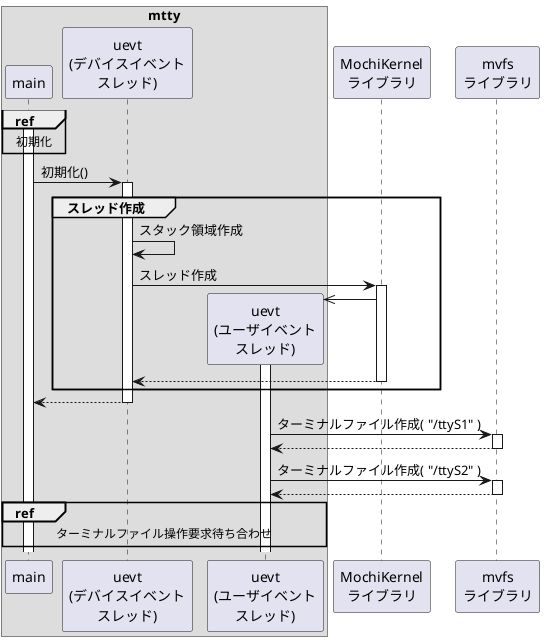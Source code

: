 @startuml

box "mtty"
    participant main
    participant uevt_main as "uevt\n(デバイスイベント\nスレッド)"
    participant uevt_user as "uevt\n(ユーザイベント\nスレッド)"
end box
participant "MochiKernel\nライブラリ" as libmk
participant "mvfs\nライブラリ"        as libmvfs

activate main
ref over main: 初期化

main -> uevt_main: 初期化()
activate uevt_main

group スレッド作成
    uevt_main -> uevt_main: スタック領域作成

    uevt_main -> libmk: スレッド作成
    activate libmk
    create uevt_user
    uevt_user <<- libmk:
    activate uevt_user
    uevt_main <-- libmk:
    deactivate libmk
end

main <-- uevt_main:
deactivate uevt_main



uevt_user -> libmvfs: ターミナルファイル作成( "/ttyS1" )
activate libmvfs
uevt_user <-- libmvfs:
deactivate libmvfs

uevt_user -> libmvfs: ターミナルファイル作成( "/ttyS2" )
activate libmvfs
uevt_user <-- libmvfs:
deactivate libmvfs

ref over main, uevt_user: ターミナルファイル操作要求待ち合わせ

@enduml

